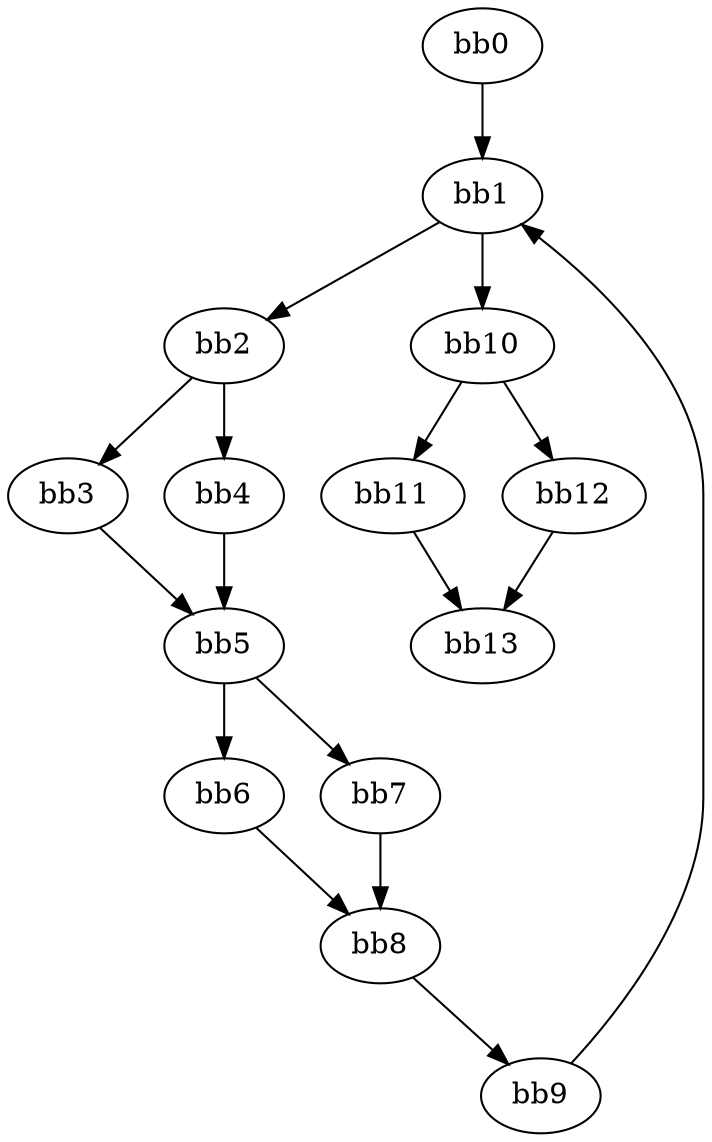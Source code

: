 digraph cfg {
v0 [label = "bb0"];
v1 [label = "bb1"];
v2 [label = "bb2"];
v3 [label = "bb3"];
v4 [label = "bb4"];
v5 [label = "bb5"];
v6 [label = "bb6"];
v7 [label = "bb7"];
v8 [label = "bb8"];
v9 [label = "bb9"];
v10 [label = "bb10"];
v11 [label = "bb11"];
v12 [label = "bb12"];
v13 [label = "bb13"];
v0 -> v1;
v1 -> v10;
v1 -> v2;
v2 -> v3;
v2 -> v4;
v3 -> v5;
v4 -> v5;
v5 -> v6;
v5 -> v7;
v6 -> v8;
v7 -> v8;
v8 -> v9;
v9 -> v1;
v10 -> v11;
v10 -> v12;
v11 -> v13;
v12 -> v13;
}
